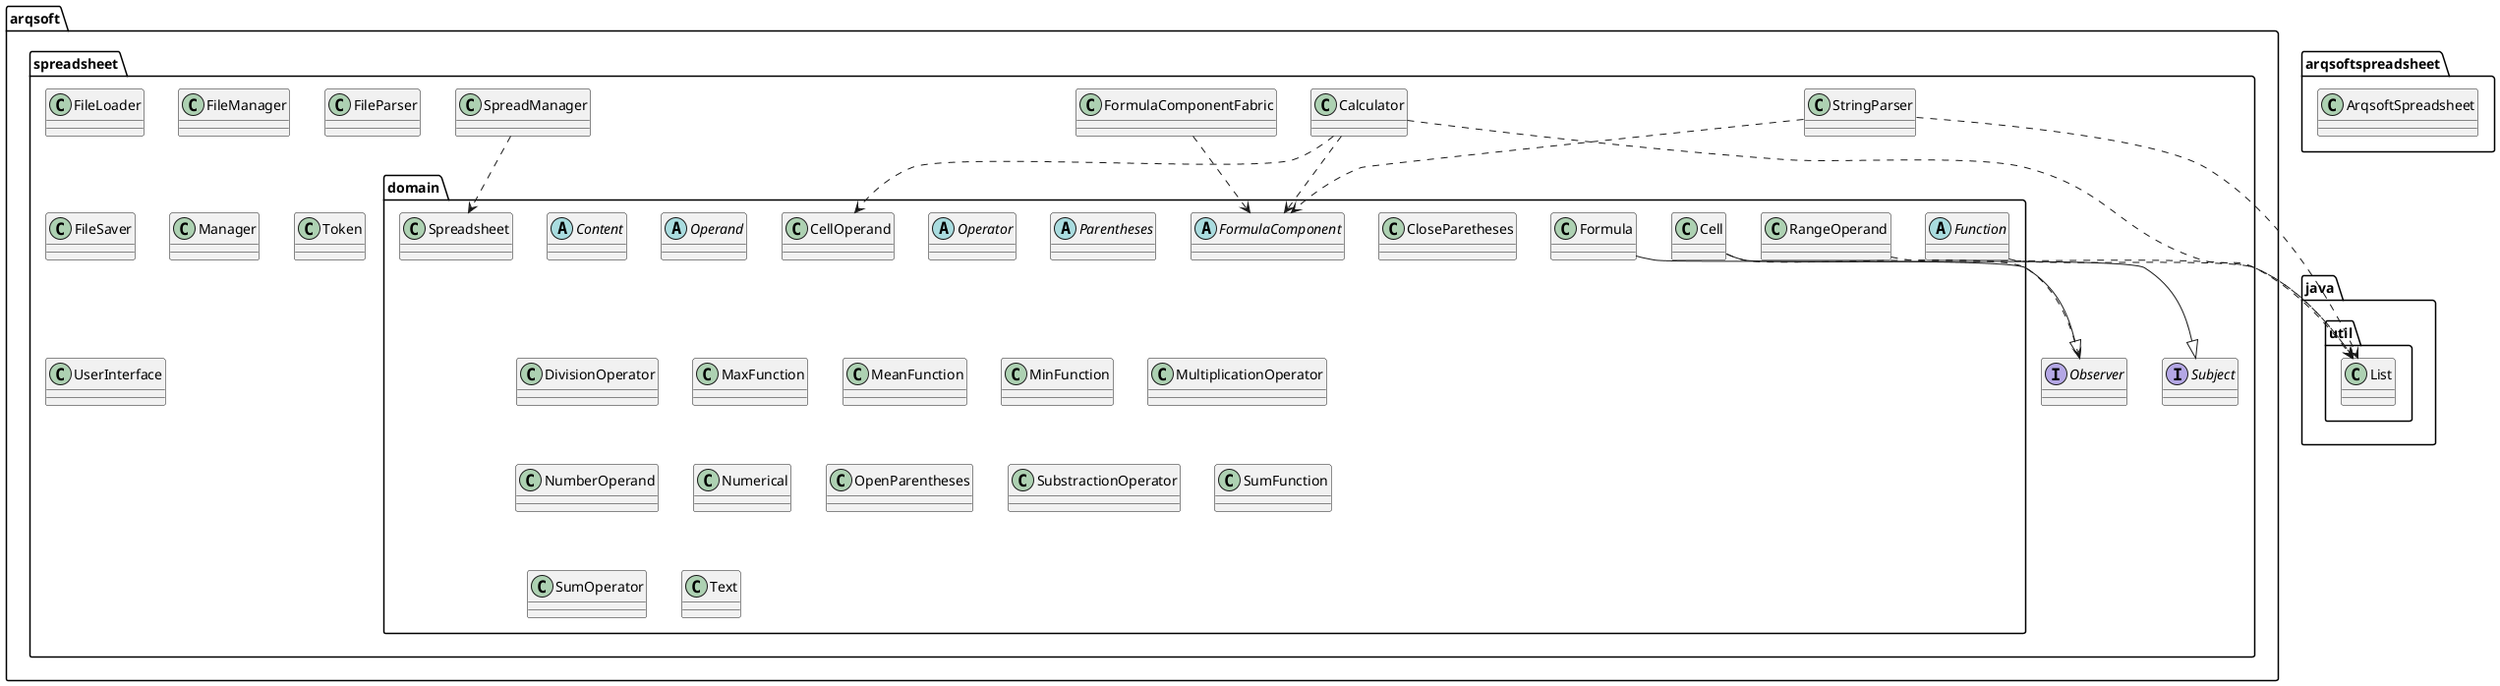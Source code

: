 @startuml
abstract class arqsoft.spreadsheet.domain.Content
abstract class arqsoft.spreadsheet.domain.FormulaComponent
abstract class arqsoft.spreadsheet.domain.Function
abstract class arqsoft.spreadsheet.domain.Operand
abstract class arqsoft.spreadsheet.domain.Operator
abstract class arqsoft.spreadsheet.domain.Parentheses
class arqsoft.spreadsheet.Calculator
class arqsoft.spreadsheet.FileLoader
class arqsoft.spreadsheet.FileManager
class arqsoft.spreadsheet.FileParser
class arqsoft.spreadsheet.FileSaver
class arqsoft.spreadsheet.FormulaComponentFabric
class arqsoft.spreadsheet.Manager
class arqsoft.spreadsheet.SpreadManager
class arqsoft.spreadsheet.StringParser
class arqsoft.spreadsheet.Token
class arqsoft.spreadsheet.UserInterface
class arqsoft.spreadsheet.domain.Cell
class arqsoft.spreadsheet.domain.CellOperand
class arqsoft.spreadsheet.domain.CloseParetheses
class arqsoft.spreadsheet.domain.DivisionOperator
class arqsoft.spreadsheet.domain.Formula
class arqsoft.spreadsheet.domain.MaxFunction
class arqsoft.spreadsheet.domain.MeanFunction
class arqsoft.spreadsheet.domain.MinFunction
class arqsoft.spreadsheet.domain.MultiplicationOperator
class arqsoft.spreadsheet.domain.NumberOperand
class arqsoft.spreadsheet.domain.Numerical
class arqsoft.spreadsheet.domain.OpenParentheses
class arqsoft.spreadsheet.domain.RangeOperand
class arqsoft.spreadsheet.domain.Spreadsheet
class arqsoft.spreadsheet.domain.SubstractionOperator
class arqsoft.spreadsheet.domain.SumFunction
class arqsoft.spreadsheet.domain.SumOperator
class arqsoft.spreadsheet.domain.Text
class arqsoftspreadsheet.ArqsoftSpreadsheet
class java.util.List
interface arqsoft.spreadsheet.Observer
interface arqsoft.spreadsheet.Subject
arqsoft.spreadsheet.domain.Function ..> java.util.List
arqsoft.spreadsheet.Calculator ..> arqsoft.spreadsheet.domain.FormulaComponent
arqsoft.spreadsheet.Calculator ..> arqsoft.spreadsheet.domain.CellOperand
arqsoft.spreadsheet.Calculator ..> java.util.List
arqsoft.spreadsheet.FormulaComponentFabric ..> arqsoft.spreadsheet.domain.FormulaComponent
arqsoft.spreadsheet.SpreadManager ..> arqsoft.spreadsheet.domain.Spreadsheet
arqsoft.spreadsheet.StringParser ..> arqsoft.spreadsheet.domain.FormulaComponent
arqsoft.spreadsheet.StringParser ..> java.util.List
arqsoft.spreadsheet.domain.Cell ..> arqsoft.spreadsheet.Observer
arqsoft.spreadsheet.domain.Cell --|> arqsoft.spreadsheet.Subject
arqsoft.spreadsheet.domain.Formula --|> arqsoft.spreadsheet.Observer
arqsoft.spreadsheet.domain.RangeOperand ..> java.util.List
@enduml